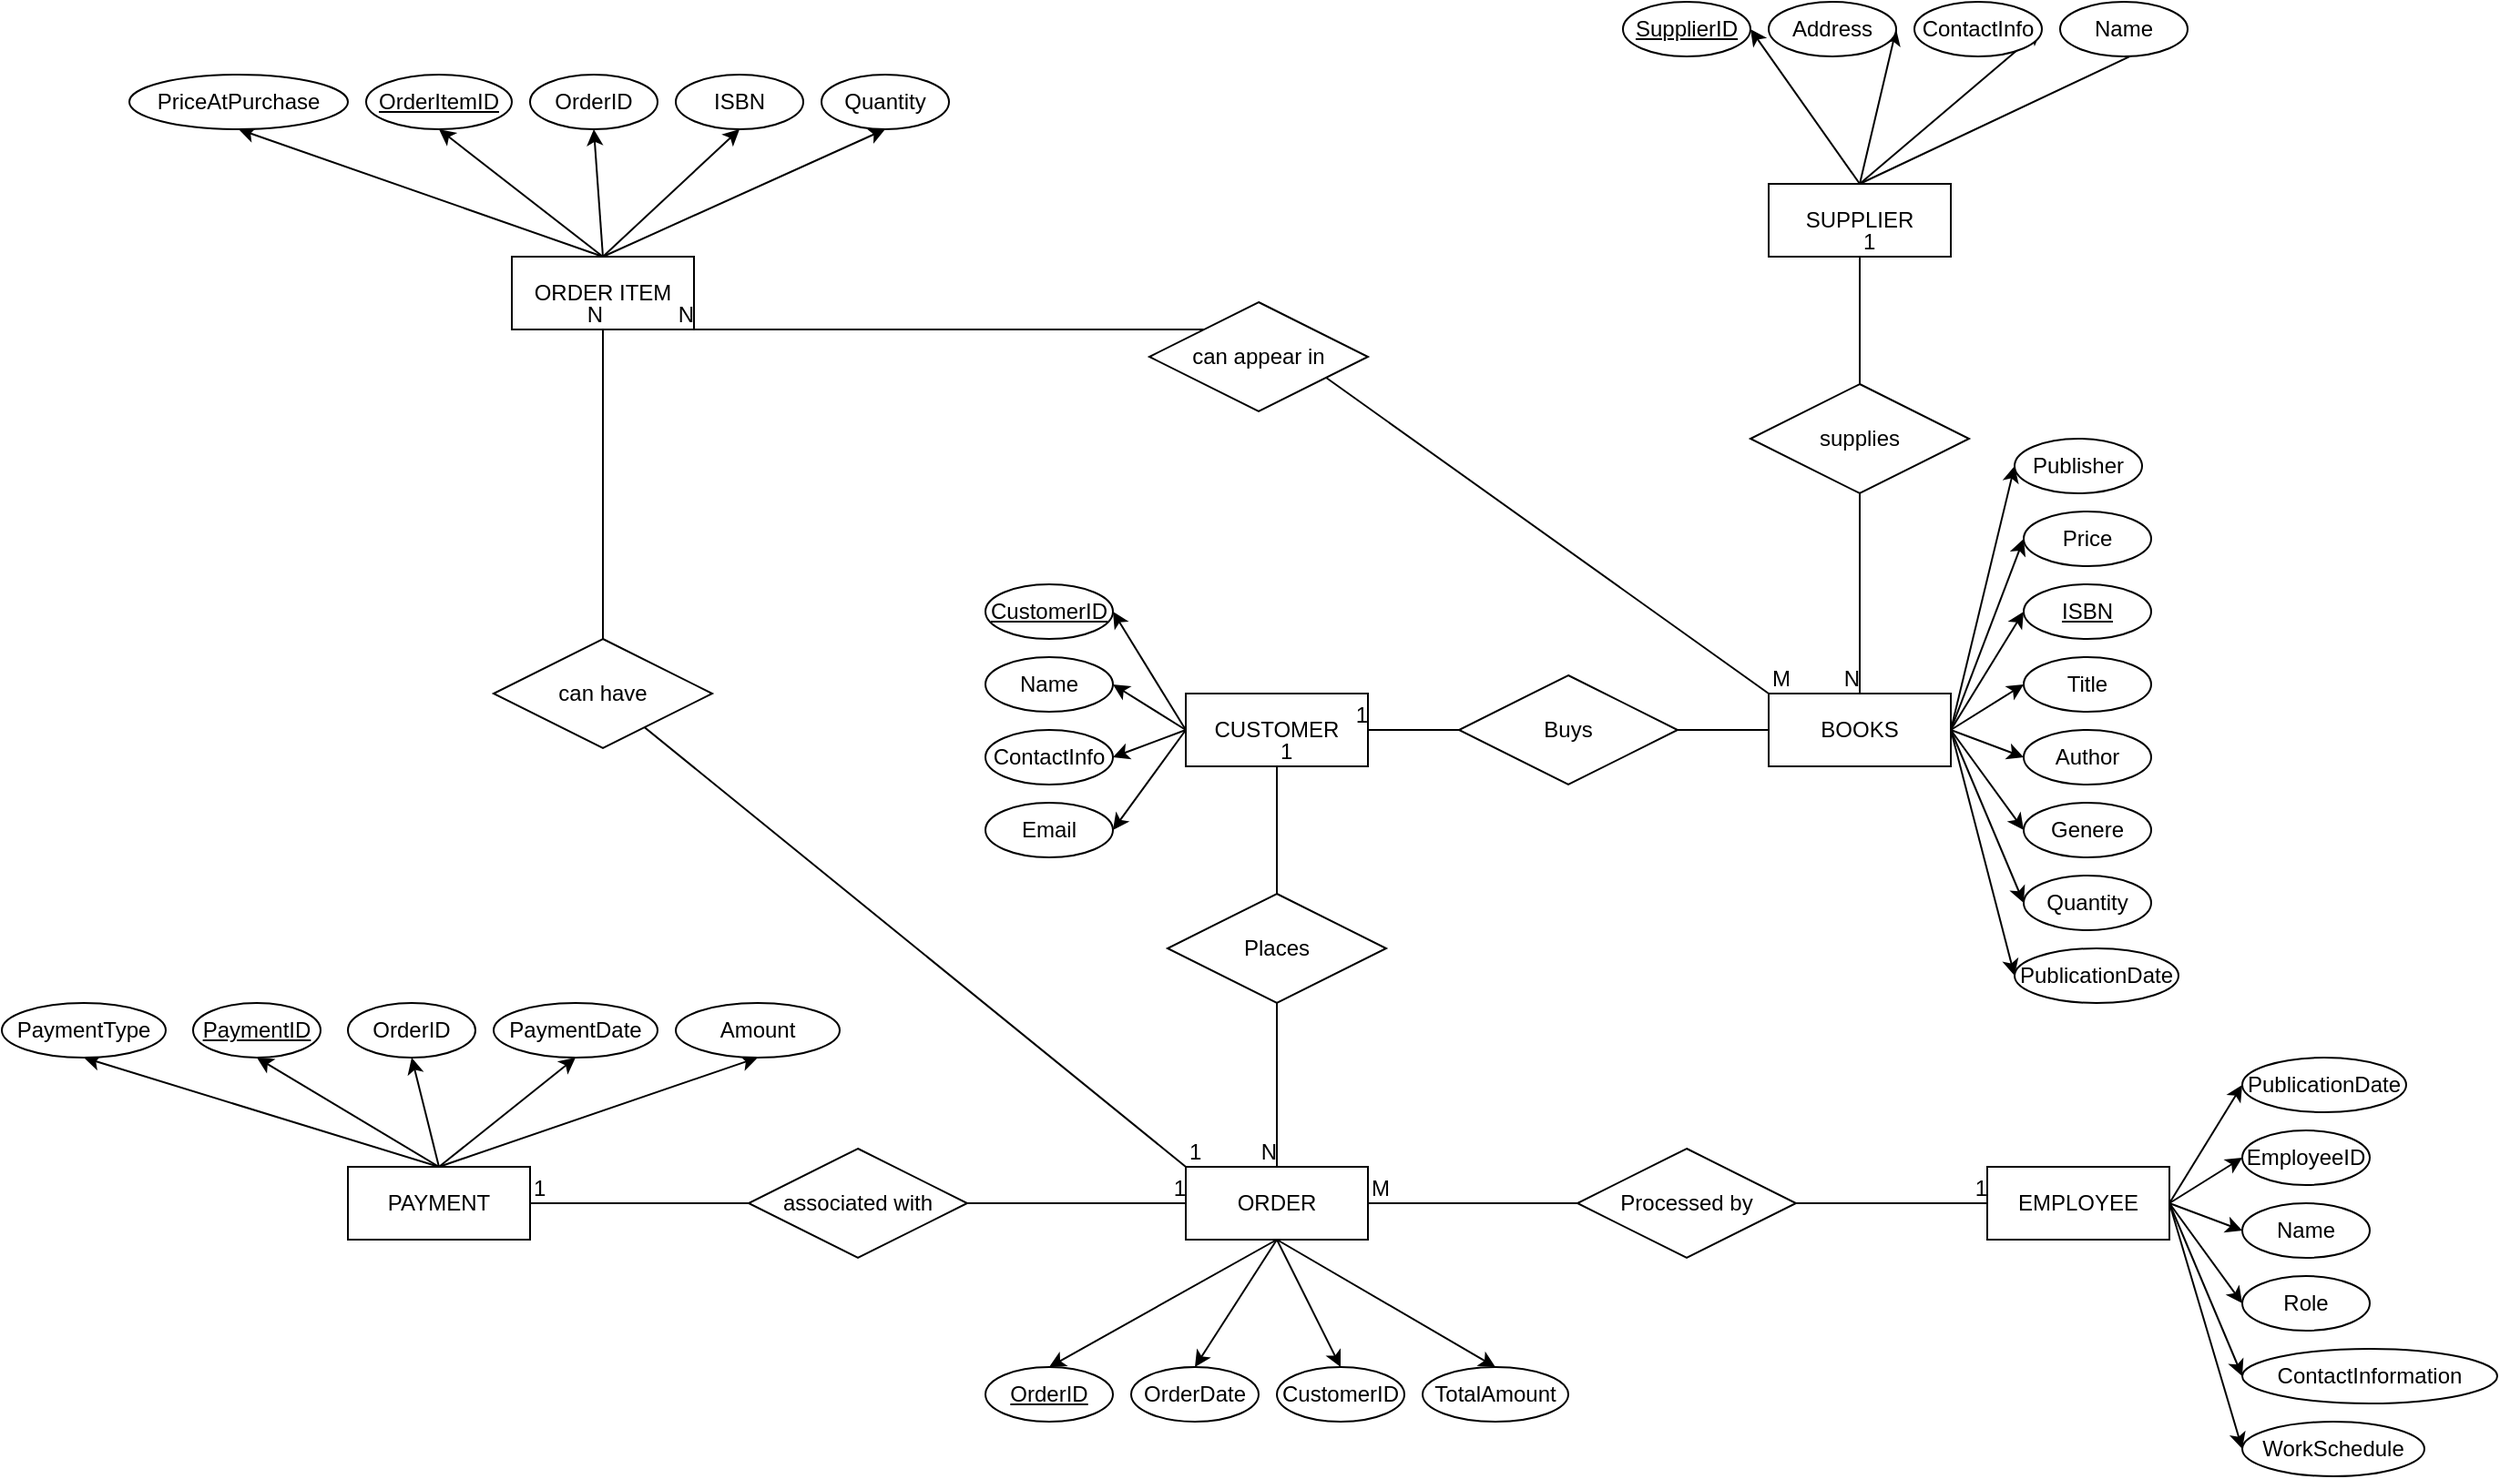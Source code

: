 <mxfile>
    <diagram id="ticpzNult_ryImdvc6Oi" name="Page-1">
        <mxGraphModel dx="2213" dy="1894" grid="1" gridSize="10" guides="1" tooltips="1" connect="1" arrows="1" fold="1" page="1" pageScale="1" pageWidth="850" pageHeight="1100" background="none" math="0" shadow="0">
            <root>
                <mxCell id="0"/>
                <mxCell id="1" parent="0"/>
                <mxCell id="15" style="edgeStyle=none;html=1;exitX=0;exitY=0.5;exitDx=0;exitDy=0;entryX=1;entryY=0.5;entryDx=0;entryDy=0;" parent="1" source="2" target="9" edge="1">
                    <mxGeometry relative="1" as="geometry"/>
                </mxCell>
                <mxCell id="16" style="edgeStyle=none;html=1;exitX=0;exitY=0.5;exitDx=0;exitDy=0;entryX=1;entryY=0.5;entryDx=0;entryDy=0;" parent="1" source="2" target="10" edge="1">
                    <mxGeometry relative="1" as="geometry"/>
                </mxCell>
                <mxCell id="17" style="edgeStyle=none;html=1;exitX=0;exitY=0.5;exitDx=0;exitDy=0;entryX=1;entryY=0.5;entryDx=0;entryDy=0;" parent="1" source="2" target="12" edge="1">
                    <mxGeometry relative="1" as="geometry"/>
                </mxCell>
                <mxCell id="18" style="edgeStyle=none;html=1;exitX=0;exitY=0.5;exitDx=0;exitDy=0;entryX=1;entryY=0.5;entryDx=0;entryDy=0;" parent="1" source="2" target="13" edge="1">
                    <mxGeometry relative="1" as="geometry"/>
                </mxCell>
                <mxCell id="2" value="CUSTOMER" style="whiteSpace=wrap;html=1;align=center;" parent="1" vertex="1">
                    <mxGeometry x="120" y="280" width="100" height="40" as="geometry"/>
                </mxCell>
                <mxCell id="9" value="CustomerID" style="ellipse;whiteSpace=wrap;html=1;align=center;fontStyle=4;" parent="1" vertex="1">
                    <mxGeometry x="10" y="220" width="70" height="30" as="geometry"/>
                </mxCell>
                <mxCell id="10" value="Name" style="ellipse;whiteSpace=wrap;html=1;align=center;" parent="1" vertex="1">
                    <mxGeometry x="10" y="260" width="70" height="30" as="geometry"/>
                </mxCell>
                <mxCell id="12" value="ContactInfo" style="ellipse;whiteSpace=wrap;html=1;align=center;" parent="1" vertex="1">
                    <mxGeometry x="10" y="300" width="70" height="30" as="geometry"/>
                </mxCell>
                <mxCell id="13" value="Email" style="ellipse;whiteSpace=wrap;html=1;align=center;" parent="1" vertex="1">
                    <mxGeometry x="10" y="340" width="70" height="30" as="geometry"/>
                </mxCell>
                <mxCell id="32" style="edgeStyle=none;html=1;exitX=1;exitY=0.5;exitDx=0;exitDy=0;entryX=0;entryY=0.5;entryDx=0;entryDy=0;" parent="1" source="21" target="24" edge="1">
                    <mxGeometry relative="1" as="geometry"/>
                </mxCell>
                <mxCell id="33" style="edgeStyle=none;html=1;exitX=1;exitY=0.5;exitDx=0;exitDy=0;entryX=0;entryY=0.5;entryDx=0;entryDy=0;" parent="1" source="21" target="23" edge="1">
                    <mxGeometry relative="1" as="geometry"/>
                </mxCell>
                <mxCell id="34" style="edgeStyle=none;html=1;exitX=1;exitY=0.5;exitDx=0;exitDy=0;entryX=0;entryY=0.5;entryDx=0;entryDy=0;" parent="1" source="21" target="26" edge="1">
                    <mxGeometry relative="1" as="geometry"/>
                </mxCell>
                <mxCell id="35" style="edgeStyle=none;html=1;exitX=1;exitY=0.5;exitDx=0;exitDy=0;entryX=0;entryY=0.5;entryDx=0;entryDy=0;" parent="1" source="21" target="27" edge="1">
                    <mxGeometry relative="1" as="geometry"/>
                </mxCell>
                <mxCell id="36" style="edgeStyle=none;html=1;exitX=1;exitY=0.5;exitDx=0;exitDy=0;entryX=0;entryY=0.5;entryDx=0;entryDy=0;" parent="1" source="21" target="28" edge="1">
                    <mxGeometry relative="1" as="geometry"/>
                </mxCell>
                <mxCell id="37" style="edgeStyle=none;html=1;exitX=1;exitY=0.5;exitDx=0;exitDy=0;entryX=0;entryY=0.5;entryDx=0;entryDy=0;" parent="1" source="21" target="30" edge="1">
                    <mxGeometry relative="1" as="geometry"/>
                </mxCell>
                <mxCell id="38" style="edgeStyle=none;html=1;exitX=1;exitY=0.5;exitDx=0;exitDy=0;entryX=0;entryY=0.5;entryDx=0;entryDy=0;" parent="1" source="21" target="29" edge="1">
                    <mxGeometry relative="1" as="geometry"/>
                </mxCell>
                <mxCell id="39" style="edgeStyle=none;html=1;exitX=1;exitY=0.5;exitDx=0;exitDy=0;entryX=0;entryY=0.5;entryDx=0;entryDy=0;" parent="1" source="21" target="31" edge="1">
                    <mxGeometry relative="1" as="geometry"/>
                </mxCell>
                <mxCell id="21" value="BOOKS" style="whiteSpace=wrap;html=1;align=center;" parent="1" vertex="1">
                    <mxGeometry x="440" y="280" width="100" height="40" as="geometry"/>
                </mxCell>
                <mxCell id="23" value="Title" style="ellipse;whiteSpace=wrap;html=1;align=center;" parent="1" vertex="1">
                    <mxGeometry x="580" y="260" width="70" height="30" as="geometry"/>
                </mxCell>
                <mxCell id="24" value="ISBN" style="ellipse;whiteSpace=wrap;html=1;align=center;fontStyle=4;" parent="1" vertex="1">
                    <mxGeometry x="580" y="220" width="70" height="30" as="geometry"/>
                </mxCell>
                <mxCell id="26" value="Author" style="ellipse;whiteSpace=wrap;html=1;align=center;" parent="1" vertex="1">
                    <mxGeometry x="580" y="300" width="70" height="30" as="geometry"/>
                </mxCell>
                <mxCell id="27" value="Genere" style="ellipse;whiteSpace=wrap;html=1;align=center;" parent="1" vertex="1">
                    <mxGeometry x="580" y="340" width="70" height="30" as="geometry"/>
                </mxCell>
                <mxCell id="28" value="Price" style="ellipse;whiteSpace=wrap;html=1;align=center;" parent="1" vertex="1">
                    <mxGeometry x="580" y="180" width="70" height="30" as="geometry"/>
                </mxCell>
                <mxCell id="29" value="Quantity" style="ellipse;whiteSpace=wrap;html=1;align=center;" parent="1" vertex="1">
                    <mxGeometry x="580" y="380" width="70" height="30" as="geometry"/>
                </mxCell>
                <mxCell id="30" value="Publisher" style="ellipse;whiteSpace=wrap;html=1;align=center;" parent="1" vertex="1">
                    <mxGeometry x="575" y="140" width="70" height="30" as="geometry"/>
                </mxCell>
                <mxCell id="31" value="PublicationDate" style="ellipse;whiteSpace=wrap;html=1;align=center;" parent="1" vertex="1">
                    <mxGeometry x="575" y="420" width="90" height="30" as="geometry"/>
                </mxCell>
                <mxCell id="52" style="edgeStyle=none;html=1;exitX=0.5;exitY=1;exitDx=0;exitDy=0;entryX=0.5;entryY=0;entryDx=0;entryDy=0;" parent="1" source="43" target="48" edge="1">
                    <mxGeometry relative="1" as="geometry"/>
                </mxCell>
                <mxCell id="53" style="edgeStyle=none;html=1;exitX=0.5;exitY=1;exitDx=0;exitDy=0;entryX=0.5;entryY=0;entryDx=0;entryDy=0;" parent="1" source="43" target="49" edge="1">
                    <mxGeometry relative="1" as="geometry"/>
                </mxCell>
                <mxCell id="54" style="edgeStyle=none;html=1;exitX=0.5;exitY=1;exitDx=0;exitDy=0;entryX=0.5;entryY=0;entryDx=0;entryDy=0;" parent="1" source="43" target="50" edge="1">
                    <mxGeometry relative="1" as="geometry"/>
                </mxCell>
                <mxCell id="55" style="edgeStyle=none;html=1;exitX=0.5;exitY=1;exitDx=0;exitDy=0;entryX=0.5;entryY=0;entryDx=0;entryDy=0;" parent="1" source="43" target="51" edge="1">
                    <mxGeometry relative="1" as="geometry"/>
                </mxCell>
                <mxCell id="43" value="ORDER" style="whiteSpace=wrap;html=1;align=center;" parent="1" vertex="1">
                    <mxGeometry x="120" y="540" width="100" height="40" as="geometry"/>
                </mxCell>
                <mxCell id="48" value="OrderID" style="ellipse;whiteSpace=wrap;html=1;align=center;fontStyle=4;" parent="1" vertex="1">
                    <mxGeometry x="10" y="650" width="70" height="30" as="geometry"/>
                </mxCell>
                <mxCell id="49" value="OrderDate" style="ellipse;whiteSpace=wrap;html=1;align=center;" parent="1" vertex="1">
                    <mxGeometry x="90" y="650" width="70" height="30" as="geometry"/>
                </mxCell>
                <mxCell id="50" value="CustomerID" style="ellipse;whiteSpace=wrap;html=1;align=center;" parent="1" vertex="1">
                    <mxGeometry x="170" y="650" width="70" height="30" as="geometry"/>
                </mxCell>
                <mxCell id="51" value="TotalAmount" style="ellipse;whiteSpace=wrap;html=1;align=center;" parent="1" vertex="1">
                    <mxGeometry x="250" y="650" width="80" height="30" as="geometry"/>
                </mxCell>
                <mxCell id="59" value="EMPLOYEE" style="whiteSpace=wrap;html=1;align=center;" parent="1" vertex="1">
                    <mxGeometry x="560" y="540" width="100" height="40" as="geometry"/>
                </mxCell>
                <mxCell id="60" style="edgeStyle=none;html=1;exitX=1;exitY=0.5;exitDx=0;exitDy=0;entryX=0;entryY=0.5;entryDx=0;entryDy=0;" edge="1" parent="1" target="66">
                    <mxGeometry relative="1" as="geometry">
                        <mxPoint x="660" y="560" as="sourcePoint"/>
                    </mxGeometry>
                </mxCell>
                <mxCell id="61" style="edgeStyle=none;html=1;exitX=1;exitY=0.5;exitDx=0;exitDy=0;entryX=0;entryY=0.5;entryDx=0;entryDy=0;" edge="1" parent="1" target="67">
                    <mxGeometry relative="1" as="geometry">
                        <mxPoint x="660" y="560" as="sourcePoint"/>
                    </mxGeometry>
                </mxCell>
                <mxCell id="62" style="edgeStyle=none;html=1;exitX=1;exitY=0.5;exitDx=0;exitDy=0;entryX=0;entryY=0.5;entryDx=0;entryDy=0;" edge="1" parent="1" target="68">
                    <mxGeometry relative="1" as="geometry">
                        <mxPoint x="660" y="560" as="sourcePoint"/>
                    </mxGeometry>
                </mxCell>
                <mxCell id="63" style="edgeStyle=none;html=1;exitX=1;exitY=0.5;exitDx=0;exitDy=0;entryX=0;entryY=0.5;entryDx=0;entryDy=0;" edge="1" parent="1" target="70">
                    <mxGeometry relative="1" as="geometry">
                        <mxPoint x="660" y="560" as="sourcePoint"/>
                    </mxGeometry>
                </mxCell>
                <mxCell id="64" style="edgeStyle=none;html=1;exitX=1;exitY=0.5;exitDx=0;exitDy=0;entryX=0;entryY=0.5;entryDx=0;entryDy=0;" edge="1" parent="1" target="69">
                    <mxGeometry relative="1" as="geometry">
                        <mxPoint x="660" y="560" as="sourcePoint"/>
                    </mxGeometry>
                </mxCell>
                <mxCell id="65" style="edgeStyle=none;html=1;exitX=1;exitY=0.5;exitDx=0;exitDy=0;entryX=0;entryY=0.5;entryDx=0;entryDy=0;" edge="1" parent="1" target="71">
                    <mxGeometry relative="1" as="geometry">
                        <mxPoint x="660" y="560" as="sourcePoint"/>
                    </mxGeometry>
                </mxCell>
                <mxCell id="66" value="EmployeeID" style="ellipse;whiteSpace=wrap;html=1;align=center;" vertex="1" parent="1">
                    <mxGeometry x="700" y="520" width="70" height="30" as="geometry"/>
                </mxCell>
                <mxCell id="67" value="Name" style="ellipse;whiteSpace=wrap;html=1;align=center;" vertex="1" parent="1">
                    <mxGeometry x="700" y="560" width="70" height="30" as="geometry"/>
                </mxCell>
                <mxCell id="68" value="Role" style="ellipse;whiteSpace=wrap;html=1;align=center;" vertex="1" parent="1">
                    <mxGeometry x="700" y="600" width="70" height="30" as="geometry"/>
                </mxCell>
                <mxCell id="69" value="ContactInformation" style="ellipse;whiteSpace=wrap;html=1;align=center;" vertex="1" parent="1">
                    <mxGeometry x="700" y="640" width="140" height="30" as="geometry"/>
                </mxCell>
                <mxCell id="70" value="WorkSchedule" style="ellipse;whiteSpace=wrap;html=1;align=center;" vertex="1" parent="1">
                    <mxGeometry x="700" y="680" width="100" height="30" as="geometry"/>
                </mxCell>
                <mxCell id="71" value="PublicationDate" style="ellipse;whiteSpace=wrap;html=1;align=center;" vertex="1" parent="1">
                    <mxGeometry x="700" y="480" width="90" height="30" as="geometry"/>
                </mxCell>
                <mxCell id="72" value="SUPPLIER" style="whiteSpace=wrap;html=1;align=center;" vertex="1" parent="1">
                    <mxGeometry x="440" width="100" height="40" as="geometry"/>
                </mxCell>
                <mxCell id="77" style="edgeStyle=none;html=1;exitX=0.5;exitY=0;exitDx=0;exitDy=0;entryX=1;entryY=0.5;entryDx=0;entryDy=0;" edge="1" parent="1" target="81" source="72">
                    <mxGeometry relative="1" as="geometry">
                        <mxPoint x="490" y="-160" as="sourcePoint"/>
                    </mxGeometry>
                </mxCell>
                <mxCell id="78" style="edgeStyle=none;html=1;entryX=1;entryY=0.5;entryDx=0;entryDy=0;" edge="1" parent="1" target="82">
                    <mxGeometry relative="1" as="geometry">
                        <mxPoint x="490" as="sourcePoint"/>
                    </mxGeometry>
                </mxCell>
                <mxCell id="79" style="edgeStyle=none;html=1;exitX=0.5;exitY=0;exitDx=0;exitDy=0;entryX=1;entryY=0.5;entryDx=0;entryDy=0;" edge="1" parent="1" target="83" source="72">
                    <mxGeometry relative="1" as="geometry">
                        <mxPoint x="490" y="-160" as="sourcePoint"/>
                    </mxGeometry>
                </mxCell>
                <mxCell id="80" style="edgeStyle=none;html=1;entryX=1;entryY=0.5;entryDx=0;entryDy=0;exitX=0.5;exitY=0;exitDx=0;exitDy=0;" edge="1" parent="1" target="84" source="72">
                    <mxGeometry relative="1" as="geometry">
                        <mxPoint x="490" y="-160" as="sourcePoint"/>
                    </mxGeometry>
                </mxCell>
                <mxCell id="81" value="SupplierID" style="ellipse;whiteSpace=wrap;html=1;align=center;fontStyle=4;" vertex="1" parent="1">
                    <mxGeometry x="360" y="-100" width="70" height="30" as="geometry"/>
                </mxCell>
                <mxCell id="82" value="Name" style="ellipse;whiteSpace=wrap;html=1;align=center;" vertex="1" parent="1">
                    <mxGeometry x="600" y="-100" width="70" height="30" as="geometry"/>
                </mxCell>
                <mxCell id="83" value="ContactInfo" style="ellipse;whiteSpace=wrap;html=1;align=center;" vertex="1" parent="1">
                    <mxGeometry x="520" y="-100" width="70" height="30" as="geometry"/>
                </mxCell>
                <mxCell id="84" value="Address" style="ellipse;whiteSpace=wrap;html=1;align=center;" vertex="1" parent="1">
                    <mxGeometry x="440" y="-100" width="70" height="30" as="geometry"/>
                </mxCell>
                <mxCell id="114" style="edgeStyle=none;html=1;exitX=0.5;exitY=0;exitDx=0;exitDy=0;entryX=0.5;entryY=1;entryDx=0;entryDy=0;" edge="1" parent="1" source="85" target="112">
                    <mxGeometry relative="1" as="geometry"/>
                </mxCell>
                <mxCell id="117" style="edgeStyle=none;html=1;exitX=0.5;exitY=0;exitDx=0;exitDy=0;entryX=0.5;entryY=1;entryDx=0;entryDy=0;" edge="1" parent="1" source="85" target="116">
                    <mxGeometry relative="1" as="geometry"/>
                </mxCell>
                <mxCell id="119" style="edgeStyle=none;html=1;exitX=0.5;exitY=0;exitDx=0;exitDy=0;entryX=0.5;entryY=1;entryDx=0;entryDy=0;" edge="1" parent="1" source="85" target="118">
                    <mxGeometry relative="1" as="geometry"/>
                </mxCell>
                <mxCell id="121" style="edgeStyle=none;html=1;exitX=0.5;exitY=0;exitDx=0;exitDy=0;entryX=0.5;entryY=1;entryDx=0;entryDy=0;" edge="1" parent="1" source="85" target="120">
                    <mxGeometry relative="1" as="geometry"/>
                </mxCell>
                <mxCell id="123" style="edgeStyle=none;html=1;exitX=0.5;exitY=0;exitDx=0;exitDy=0;entryX=0.5;entryY=1;entryDx=0;entryDy=0;" edge="1" parent="1" source="85" target="122">
                    <mxGeometry relative="1" as="geometry"/>
                </mxCell>
                <mxCell id="85" value="PAYMENT" style="whiteSpace=wrap;html=1;align=center;" vertex="1" parent="1">
                    <mxGeometry x="-340" y="540" width="100" height="40" as="geometry"/>
                </mxCell>
                <mxCell id="112" value="PaymentID" style="ellipse;whiteSpace=wrap;html=1;align=center;fontStyle=4;" vertex="1" parent="1">
                    <mxGeometry x="-425" y="450" width="70" height="30" as="geometry"/>
                </mxCell>
                <mxCell id="116" value="OrderID" style="ellipse;whiteSpace=wrap;html=1;align=center;" vertex="1" parent="1">
                    <mxGeometry x="-340" y="450" width="70" height="30" as="geometry"/>
                </mxCell>
                <mxCell id="118" value="PaymentDate" style="ellipse;whiteSpace=wrap;html=1;align=center;" vertex="1" parent="1">
                    <mxGeometry x="-260" y="450" width="90" height="30" as="geometry"/>
                </mxCell>
                <mxCell id="120" value="PaymentType" style="ellipse;whiteSpace=wrap;html=1;align=center;" vertex="1" parent="1">
                    <mxGeometry x="-530" y="450" width="90" height="30" as="geometry"/>
                </mxCell>
                <mxCell id="122" value="Amount" style="ellipse;whiteSpace=wrap;html=1;align=center;" vertex="1" parent="1">
                    <mxGeometry x="-160" y="450" width="90" height="30" as="geometry"/>
                </mxCell>
                <mxCell id="209" style="edgeStyle=none;html=1;exitX=0.5;exitY=0;exitDx=0;exitDy=0;entryX=0.5;entryY=1;entryDx=0;entryDy=0;" edge="1" parent="1" source="124" target="205">
                    <mxGeometry relative="1" as="geometry"/>
                </mxCell>
                <mxCell id="210" style="edgeStyle=none;html=1;exitX=0.5;exitY=0;exitDx=0;exitDy=0;entryX=0.5;entryY=1;entryDx=0;entryDy=0;" edge="1" parent="1" source="124" target="206">
                    <mxGeometry relative="1" as="geometry"/>
                </mxCell>
                <mxCell id="211" style="edgeStyle=none;html=1;exitX=0.5;exitY=0;exitDx=0;exitDy=0;entryX=0.5;entryY=1;entryDx=0;entryDy=0;" edge="1" parent="1" source="124" target="207">
                    <mxGeometry relative="1" as="geometry"/>
                </mxCell>
                <mxCell id="212" style="edgeStyle=none;html=1;exitX=0.5;exitY=0;exitDx=0;exitDy=0;entryX=0.5;entryY=1;entryDx=0;entryDy=0;" edge="1" parent="1" source="124" target="204">
                    <mxGeometry relative="1" as="geometry"/>
                </mxCell>
                <mxCell id="213" style="edgeStyle=none;html=1;exitX=0.5;exitY=0;exitDx=0;exitDy=0;entryX=0.5;entryY=1;entryDx=0;entryDy=0;" edge="1" parent="1" source="124" target="208">
                    <mxGeometry relative="1" as="geometry"/>
                </mxCell>
                <mxCell id="124" value="ORDER ITEM" style="whiteSpace=wrap;html=1;align=center;" vertex="1" parent="1">
                    <mxGeometry x="-250" y="40" width="100" height="40" as="geometry"/>
                </mxCell>
                <mxCell id="130" value="" style="endArrow=none;html=1;rounded=0;exitX=1;exitY=0.5;exitDx=0;exitDy=0;entryX=0;entryY=0.5;entryDx=0;entryDy=0;startArrow=none;" edge="1" parent="1" source="87" target="43">
                    <mxGeometry relative="1" as="geometry">
                        <mxPoint x="-195" y="340" as="sourcePoint"/>
                        <mxPoint x="-35" y="340" as="targetPoint"/>
                        <Array as="points"/>
                    </mxGeometry>
                </mxCell>
                <mxCell id="132" value="1" style="resizable=0;html=1;align=right;verticalAlign=bottom;" connectable="0" vertex="1" parent="130">
                    <mxGeometry x="1" relative="1" as="geometry"/>
                </mxCell>
                <mxCell id="136" value="" style="endArrow=none;html=1;rounded=0;exitX=0.5;exitY=1;exitDx=0;exitDy=0;entryX=0.5;entryY=0;entryDx=0;entryDy=0;startArrow=none;" edge="1" parent="1" source="41" target="43">
                    <mxGeometry relative="1" as="geometry">
                        <mxPoint x="230" y="570" as="sourcePoint"/>
                        <mxPoint x="570" y="570" as="targetPoint"/>
                        <Array as="points"/>
                    </mxGeometry>
                </mxCell>
                <mxCell id="138" value="N" style="resizable=0;html=1;align=right;verticalAlign=bottom;" connectable="0" vertex="1" parent="136">
                    <mxGeometry x="1" relative="1" as="geometry"/>
                </mxCell>
                <mxCell id="140" value="" style="endArrow=none;html=1;rounded=0;exitX=1;exitY=0.5;exitDx=0;exitDy=0;entryX=0;entryY=0.5;entryDx=0;entryDy=0;startArrow=none;" edge="1" parent="1" source="58" target="59">
                    <mxGeometry relative="1" as="geometry">
                        <mxPoint x="250" y="510" as="sourcePoint"/>
                        <mxPoint x="410" y="510" as="targetPoint"/>
                    </mxGeometry>
                </mxCell>
                <mxCell id="142" value="1" style="resizable=0;html=1;align=right;verticalAlign=bottom;" connectable="0" vertex="1" parent="140">
                    <mxGeometry x="1" relative="1" as="geometry"/>
                </mxCell>
                <mxCell id="146" value="" style="endArrow=none;html=1;rounded=0;exitX=0.5;exitY=1;exitDx=0;exitDy=0;entryX=0.5;entryY=0;entryDx=0;entryDy=0;startArrow=none;" edge="1" parent="1" source="73" target="21">
                    <mxGeometry relative="1" as="geometry">
                        <mxPoint x="390" y="130" as="sourcePoint"/>
                        <mxPoint x="430" y="70" as="targetPoint"/>
                    </mxGeometry>
                </mxCell>
                <mxCell id="148" value="N" style="resizable=0;html=1;align=right;verticalAlign=bottom;" connectable="0" vertex="1" parent="146">
                    <mxGeometry x="1" relative="1" as="geometry"/>
                </mxCell>
                <mxCell id="152" value="" style="endArrow=none;html=1;rounded=0;entryX=1;entryY=1;entryDx=0;entryDy=0;exitX=0;exitY=0;exitDx=0;exitDy=0;startArrow=none;" edge="1" parent="1" source="126" target="124">
                    <mxGeometry relative="1" as="geometry">
                        <mxPoint x="30" y="-90" as="sourcePoint"/>
                        <mxPoint x="190" y="-90" as="targetPoint"/>
                        <Array as="points"/>
                    </mxGeometry>
                </mxCell>
                <mxCell id="154" value="N" style="resizable=0;html=1;align=right;verticalAlign=bottom;" connectable="0" vertex="1" parent="152">
                    <mxGeometry x="1" relative="1" as="geometry"/>
                </mxCell>
                <mxCell id="155" value="" style="endArrow=none;html=1;rounded=0;entryX=0.5;entryY=1;entryDx=0;entryDy=0;startArrow=none;" edge="1" parent="1" source="164" target="124">
                    <mxGeometry relative="1" as="geometry">
                        <mxPoint x="-200" y="270" as="sourcePoint"/>
                        <mxPoint x="180" y="550" as="targetPoint"/>
                        <Array as="points"/>
                    </mxGeometry>
                </mxCell>
                <mxCell id="157" value="N" style="resizable=0;html=1;align=right;verticalAlign=bottom;" connectable="0" vertex="1" parent="155">
                    <mxGeometry x="1" relative="1" as="geometry"/>
                </mxCell>
                <mxCell id="158" value="" style="endArrow=none;html=1;rounded=0;entryX=1;entryY=1;entryDx=0;entryDy=0;exitX=0;exitY=0;exitDx=0;exitDy=0;" edge="1" parent="1" source="21" target="126">
                    <mxGeometry relative="1" as="geometry">
                        <mxPoint x="440" y="280" as="sourcePoint"/>
                        <mxPoint x="-150" y="80" as="targetPoint"/>
                        <Array as="points">
                            <mxPoint x="160" y="80"/>
                        </Array>
                    </mxGeometry>
                </mxCell>
                <mxCell id="159" value="M" style="resizable=0;html=1;align=left;verticalAlign=bottom;" connectable="0" vertex="1" parent="158">
                    <mxGeometry x="-1" relative="1" as="geometry"/>
                </mxCell>
                <mxCell id="126" value="can appear in" style="shape=rhombus;perimeter=rhombusPerimeter;whiteSpace=wrap;html=1;align=center;" vertex="1" parent="1">
                    <mxGeometry x="100" y="65" width="120" height="60" as="geometry"/>
                </mxCell>
                <mxCell id="165" value="" style="endArrow=none;html=1;rounded=0;exitX=0;exitY=0;exitDx=0;exitDy=0;entryX=0.5;entryY=1;entryDx=0;entryDy=0;" edge="1" parent="1" source="43" target="164">
                    <mxGeometry relative="1" as="geometry">
                        <mxPoint x="120" y="540" as="sourcePoint"/>
                        <mxPoint x="-200" y="80" as="targetPoint"/>
                        <Array as="points">
                            <mxPoint x="-200" y="280"/>
                        </Array>
                    </mxGeometry>
                </mxCell>
                <mxCell id="166" value="1" style="resizable=0;html=1;align=left;verticalAlign=bottom;" connectable="0" vertex="1" parent="165">
                    <mxGeometry x="-1" relative="1" as="geometry"/>
                </mxCell>
                <mxCell id="164" value="can have" style="shape=rhombus;perimeter=rhombusPerimeter;whiteSpace=wrap;html=1;align=center;" vertex="1" parent="1">
                    <mxGeometry x="-260" y="250" width="120" height="60" as="geometry"/>
                </mxCell>
                <mxCell id="168" value="" style="endArrow=none;html=1;rounded=0;exitX=0.5;exitY=1;exitDx=0;exitDy=0;entryX=0.5;entryY=0;entryDx=0;entryDy=0;" edge="1" parent="1" source="2" target="41">
                    <mxGeometry relative="1" as="geometry">
                        <mxPoint x="170" y="320" as="sourcePoint"/>
                        <mxPoint x="170" y="540" as="targetPoint"/>
                        <Array as="points"/>
                    </mxGeometry>
                </mxCell>
                <mxCell id="169" value="1" style="resizable=0;html=1;align=left;verticalAlign=bottom;" connectable="0" vertex="1" parent="168">
                    <mxGeometry x="-1" relative="1" as="geometry"/>
                </mxCell>
                <mxCell id="41" value="Places" style="shape=rhombus;perimeter=rhombusPerimeter;whiteSpace=wrap;html=1;align=center;" parent="1" vertex="1">
                    <mxGeometry x="110" y="390" width="120" height="60" as="geometry"/>
                </mxCell>
                <mxCell id="171" value="" style="endArrow=none;html=1;rounded=0;exitX=0.5;exitY=1;exitDx=0;exitDy=0;entryX=0.5;entryY=0;entryDx=0;entryDy=0;" edge="1" parent="1" source="72" target="73">
                    <mxGeometry relative="1" as="geometry">
                        <mxPoint x="490" y="40" as="sourcePoint"/>
                        <mxPoint x="490" y="280" as="targetPoint"/>
                    </mxGeometry>
                </mxCell>
                <mxCell id="172" value="1" style="resizable=0;html=1;align=left;verticalAlign=bottom;" connectable="0" vertex="1" parent="171">
                    <mxGeometry x="-1" relative="1" as="geometry"/>
                </mxCell>
                <mxCell id="73" value="supplies" style="shape=rhombus;perimeter=rhombusPerimeter;whiteSpace=wrap;html=1;align=center;" vertex="1" parent="1">
                    <mxGeometry x="430" y="110" width="120" height="60" as="geometry"/>
                </mxCell>
                <mxCell id="174" value="" style="endArrow=none;html=1;rounded=0;exitX=1;exitY=0.5;exitDx=0;exitDy=0;entryX=0;entryY=0.5;entryDx=0;entryDy=0;" edge="1" parent="1" source="43" target="58">
                    <mxGeometry relative="1" as="geometry">
                        <mxPoint x="220" y="560" as="sourcePoint"/>
                        <mxPoint x="560" y="560" as="targetPoint"/>
                    </mxGeometry>
                </mxCell>
                <mxCell id="175" value="M" style="resizable=0;html=1;align=left;verticalAlign=bottom;" connectable="0" vertex="1" parent="174">
                    <mxGeometry x="-1" relative="1" as="geometry"/>
                </mxCell>
                <mxCell id="58" value="Processed by" style="shape=rhombus;perimeter=rhombusPerimeter;whiteSpace=wrap;html=1;align=center;" parent="1" vertex="1">
                    <mxGeometry x="335" y="530" width="120" height="60" as="geometry"/>
                </mxCell>
                <mxCell id="177" value="" style="endArrow=none;html=1;rounded=0;exitX=1;exitY=0.5;exitDx=0;exitDy=0;entryX=0;entryY=0.5;entryDx=0;entryDy=0;" edge="1" parent="1" source="85" target="87">
                    <mxGeometry relative="1" as="geometry">
                        <mxPoint x="-240" y="560" as="sourcePoint"/>
                        <mxPoint x="120" y="560" as="targetPoint"/>
                        <Array as="points">
                            <mxPoint x="-70" y="560"/>
                        </Array>
                    </mxGeometry>
                </mxCell>
                <mxCell id="178" value="1" style="resizable=0;html=1;align=left;verticalAlign=bottom;" connectable="0" vertex="1" parent="177">
                    <mxGeometry x="-1" relative="1" as="geometry"/>
                </mxCell>
                <mxCell id="87" value="associated with" style="shape=rhombus;perimeter=rhombusPerimeter;whiteSpace=wrap;html=1;align=center;" vertex="1" parent="1">
                    <mxGeometry x="-120" y="530" width="120" height="60" as="geometry"/>
                </mxCell>
                <mxCell id="192" value="" style="endArrow=none;html=1;rounded=0;exitX=0;exitY=0.5;exitDx=0;exitDy=0;entryX=1;entryY=0.5;entryDx=0;entryDy=0;startArrow=none;" edge="1" parent="1" source="22" target="2">
                    <mxGeometry relative="1" as="geometry">
                        <mxPoint x="255" y="410" as="sourcePoint"/>
                        <mxPoint x="360" y="410" as="targetPoint"/>
                    </mxGeometry>
                </mxCell>
                <mxCell id="193" value="1" style="resizable=0;html=1;align=right;verticalAlign=bottom;" connectable="0" vertex="1" parent="192">
                    <mxGeometry x="1" relative="1" as="geometry"/>
                </mxCell>
                <mxCell id="194" value="" style="endArrow=none;html=1;rounded=0;exitX=0;exitY=0.5;exitDx=0;exitDy=0;entryX=1;entryY=0.5;entryDx=0;entryDy=0;startArrow=none;" edge="1" parent="1" source="21" target="22">
                    <mxGeometry relative="1" as="geometry">
                        <mxPoint x="440" y="300" as="sourcePoint"/>
                        <mxPoint x="220" y="300" as="targetPoint"/>
                    </mxGeometry>
                </mxCell>
                <mxCell id="22" value="Buys" style="shape=rhombus;perimeter=rhombusPerimeter;whiteSpace=wrap;html=1;align=center;" parent="1" vertex="1">
                    <mxGeometry x="270" y="270" width="120" height="60" as="geometry"/>
                </mxCell>
                <mxCell id="204" value="OrderItemID" style="ellipse;whiteSpace=wrap;html=1;align=center;fontStyle=4;" vertex="1" parent="1">
                    <mxGeometry x="-330" y="-60" width="80" height="30" as="geometry"/>
                </mxCell>
                <mxCell id="205" value="Quantity" style="ellipse;whiteSpace=wrap;html=1;align=center;" vertex="1" parent="1">
                    <mxGeometry x="-80" y="-60" width="70" height="30" as="geometry"/>
                </mxCell>
                <mxCell id="206" value="ISBN" style="ellipse;whiteSpace=wrap;html=1;align=center;" vertex="1" parent="1">
                    <mxGeometry x="-160" y="-60" width="70" height="30" as="geometry"/>
                </mxCell>
                <mxCell id="207" value="OrderID" style="ellipse;whiteSpace=wrap;html=1;align=center;" vertex="1" parent="1">
                    <mxGeometry x="-240" y="-60" width="70" height="30" as="geometry"/>
                </mxCell>
                <mxCell id="208" value="PriceAtPurchase" style="ellipse;whiteSpace=wrap;html=1;align=center;" vertex="1" parent="1">
                    <mxGeometry x="-460" y="-60" width="120" height="30" as="geometry"/>
                </mxCell>
            </root>
        </mxGraphModel>
    </diagram>
</mxfile>